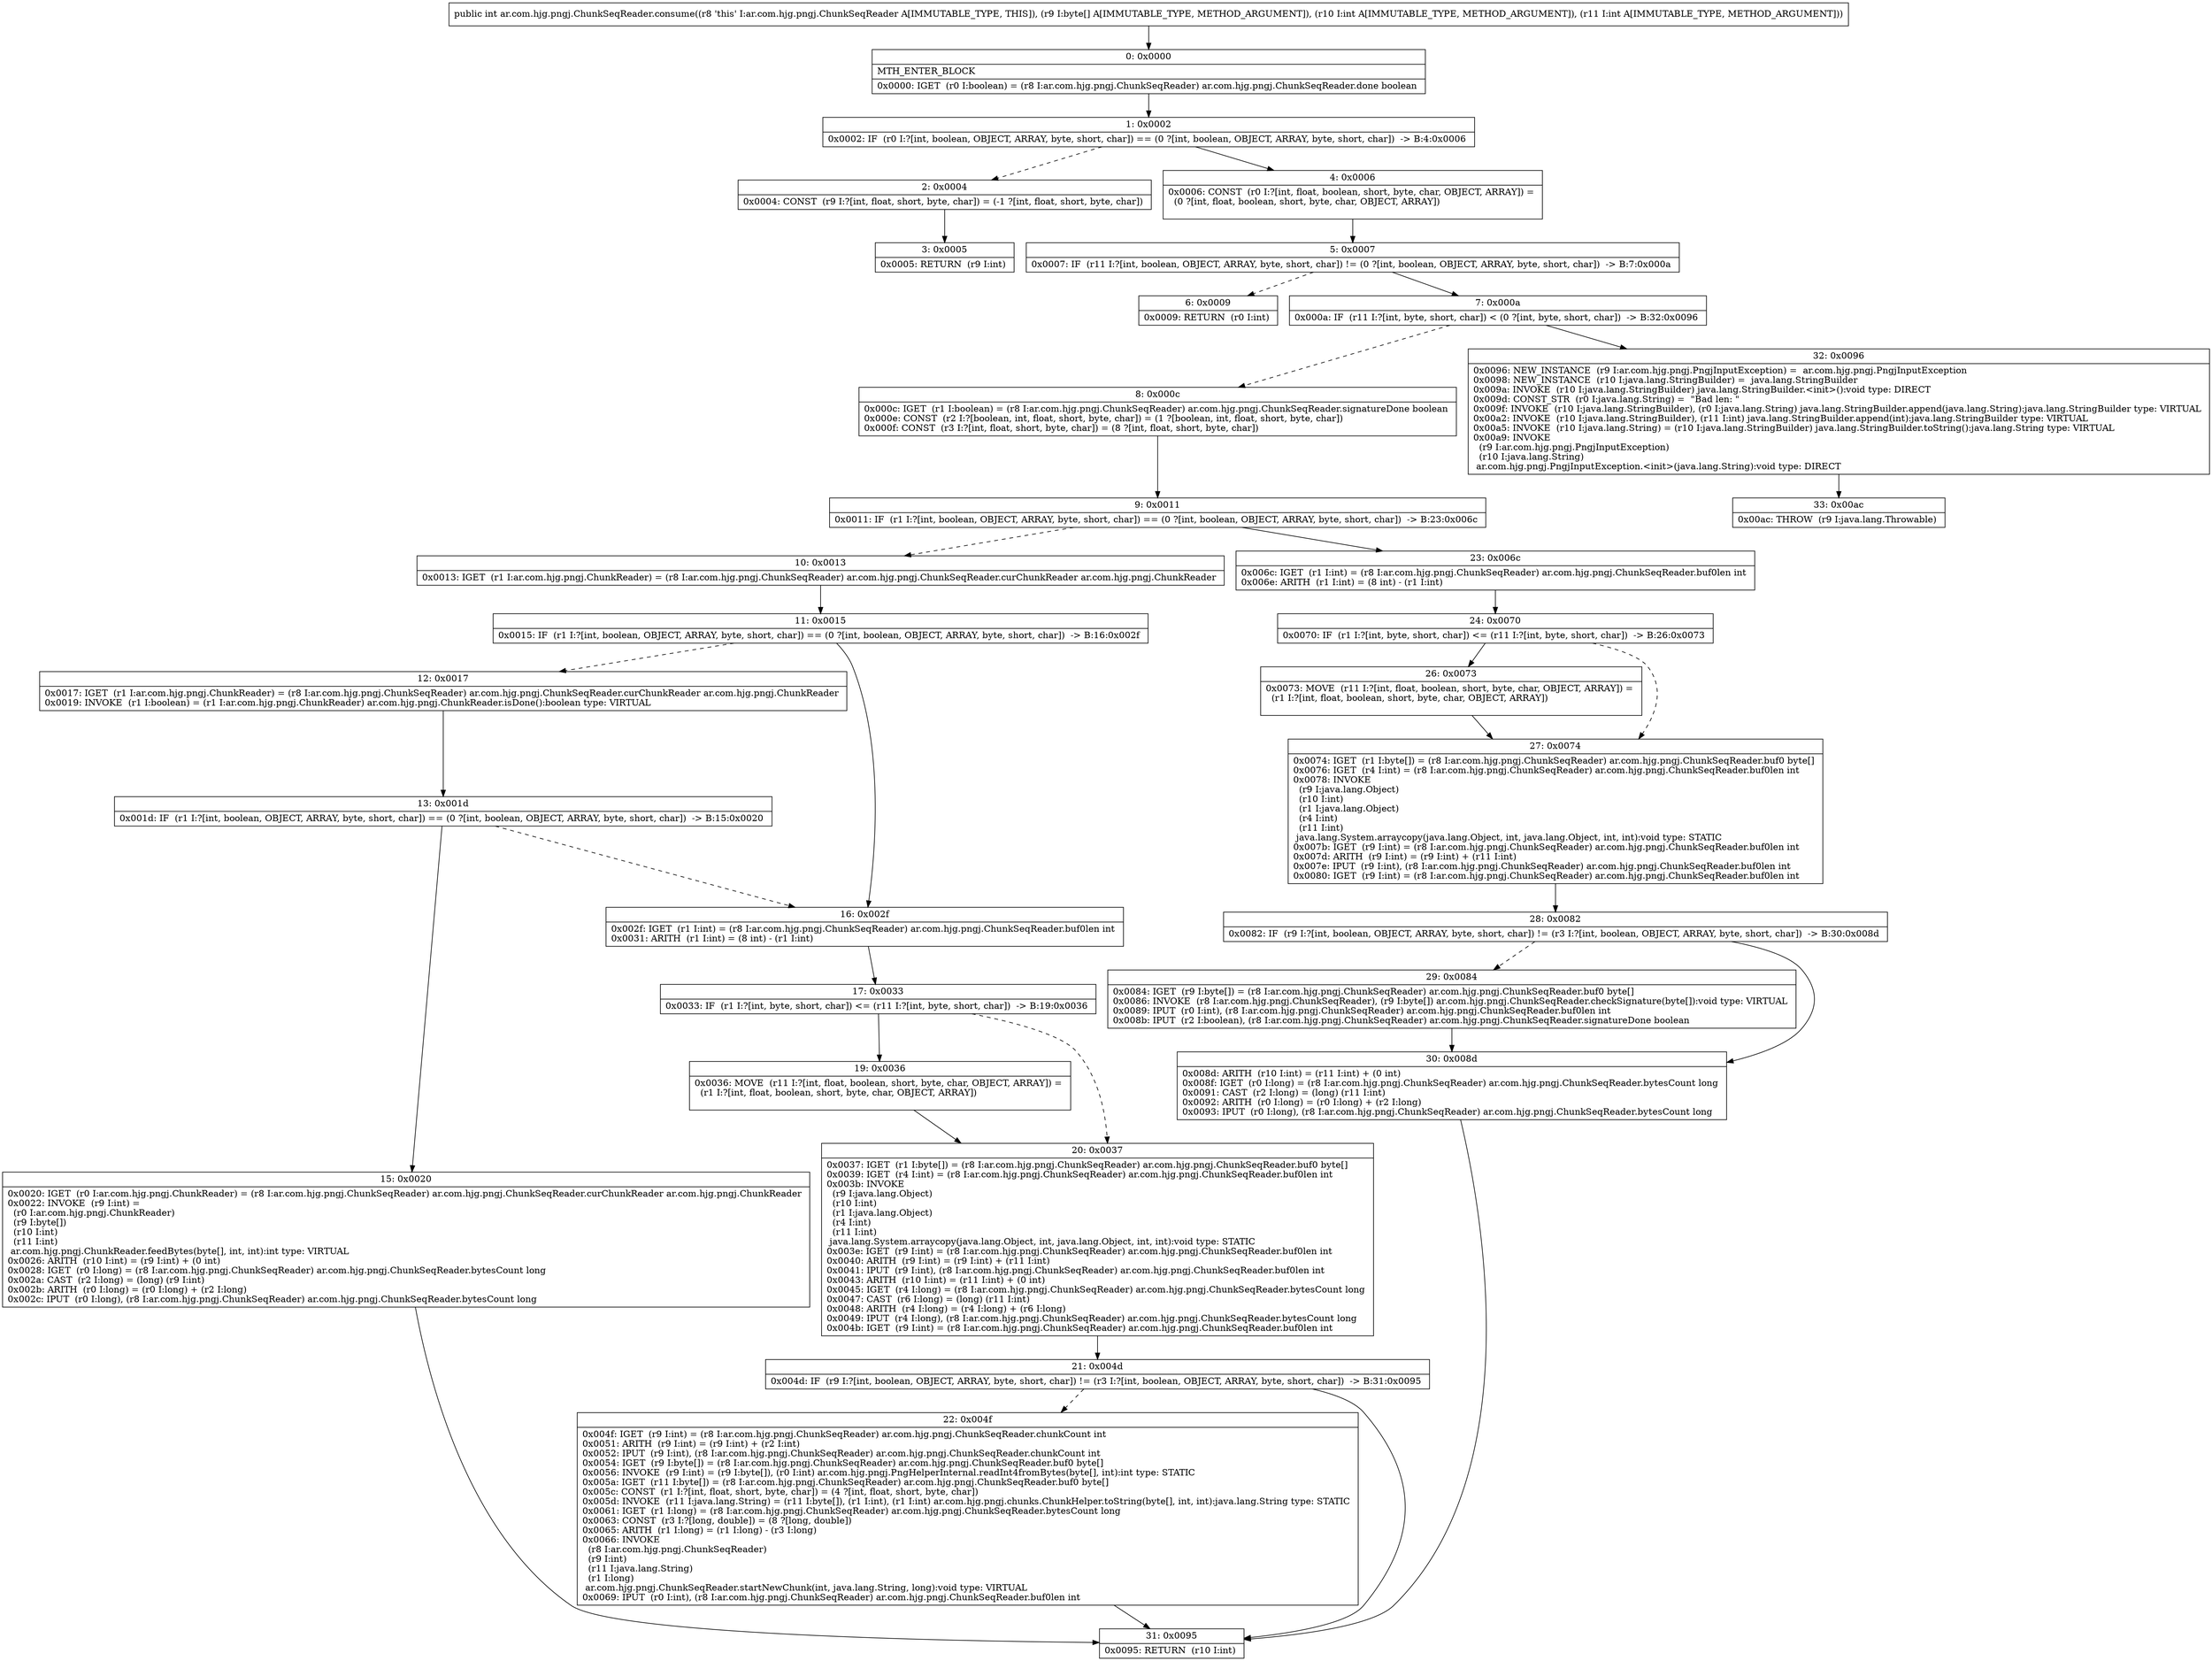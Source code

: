 digraph "CFG forar.com.hjg.pngj.ChunkSeqReader.consume([BII)I" {
Node_0 [shape=record,label="{0\:\ 0x0000|MTH_ENTER_BLOCK\l|0x0000: IGET  (r0 I:boolean) = (r8 I:ar.com.hjg.pngj.ChunkSeqReader) ar.com.hjg.pngj.ChunkSeqReader.done boolean \l}"];
Node_1 [shape=record,label="{1\:\ 0x0002|0x0002: IF  (r0 I:?[int, boolean, OBJECT, ARRAY, byte, short, char]) == (0 ?[int, boolean, OBJECT, ARRAY, byte, short, char])  \-\> B:4:0x0006 \l}"];
Node_2 [shape=record,label="{2\:\ 0x0004|0x0004: CONST  (r9 I:?[int, float, short, byte, char]) = (\-1 ?[int, float, short, byte, char]) \l}"];
Node_3 [shape=record,label="{3\:\ 0x0005|0x0005: RETURN  (r9 I:int) \l}"];
Node_4 [shape=record,label="{4\:\ 0x0006|0x0006: CONST  (r0 I:?[int, float, boolean, short, byte, char, OBJECT, ARRAY]) = \l  (0 ?[int, float, boolean, short, byte, char, OBJECT, ARRAY])\l \l}"];
Node_5 [shape=record,label="{5\:\ 0x0007|0x0007: IF  (r11 I:?[int, boolean, OBJECT, ARRAY, byte, short, char]) != (0 ?[int, boolean, OBJECT, ARRAY, byte, short, char])  \-\> B:7:0x000a \l}"];
Node_6 [shape=record,label="{6\:\ 0x0009|0x0009: RETURN  (r0 I:int) \l}"];
Node_7 [shape=record,label="{7\:\ 0x000a|0x000a: IF  (r11 I:?[int, byte, short, char]) \< (0 ?[int, byte, short, char])  \-\> B:32:0x0096 \l}"];
Node_8 [shape=record,label="{8\:\ 0x000c|0x000c: IGET  (r1 I:boolean) = (r8 I:ar.com.hjg.pngj.ChunkSeqReader) ar.com.hjg.pngj.ChunkSeqReader.signatureDone boolean \l0x000e: CONST  (r2 I:?[boolean, int, float, short, byte, char]) = (1 ?[boolean, int, float, short, byte, char]) \l0x000f: CONST  (r3 I:?[int, float, short, byte, char]) = (8 ?[int, float, short, byte, char]) \l}"];
Node_9 [shape=record,label="{9\:\ 0x0011|0x0011: IF  (r1 I:?[int, boolean, OBJECT, ARRAY, byte, short, char]) == (0 ?[int, boolean, OBJECT, ARRAY, byte, short, char])  \-\> B:23:0x006c \l}"];
Node_10 [shape=record,label="{10\:\ 0x0013|0x0013: IGET  (r1 I:ar.com.hjg.pngj.ChunkReader) = (r8 I:ar.com.hjg.pngj.ChunkSeqReader) ar.com.hjg.pngj.ChunkSeqReader.curChunkReader ar.com.hjg.pngj.ChunkReader \l}"];
Node_11 [shape=record,label="{11\:\ 0x0015|0x0015: IF  (r1 I:?[int, boolean, OBJECT, ARRAY, byte, short, char]) == (0 ?[int, boolean, OBJECT, ARRAY, byte, short, char])  \-\> B:16:0x002f \l}"];
Node_12 [shape=record,label="{12\:\ 0x0017|0x0017: IGET  (r1 I:ar.com.hjg.pngj.ChunkReader) = (r8 I:ar.com.hjg.pngj.ChunkSeqReader) ar.com.hjg.pngj.ChunkSeqReader.curChunkReader ar.com.hjg.pngj.ChunkReader \l0x0019: INVOKE  (r1 I:boolean) = (r1 I:ar.com.hjg.pngj.ChunkReader) ar.com.hjg.pngj.ChunkReader.isDone():boolean type: VIRTUAL \l}"];
Node_13 [shape=record,label="{13\:\ 0x001d|0x001d: IF  (r1 I:?[int, boolean, OBJECT, ARRAY, byte, short, char]) == (0 ?[int, boolean, OBJECT, ARRAY, byte, short, char])  \-\> B:15:0x0020 \l}"];
Node_15 [shape=record,label="{15\:\ 0x0020|0x0020: IGET  (r0 I:ar.com.hjg.pngj.ChunkReader) = (r8 I:ar.com.hjg.pngj.ChunkSeqReader) ar.com.hjg.pngj.ChunkSeqReader.curChunkReader ar.com.hjg.pngj.ChunkReader \l0x0022: INVOKE  (r9 I:int) = \l  (r0 I:ar.com.hjg.pngj.ChunkReader)\l  (r9 I:byte[])\l  (r10 I:int)\l  (r11 I:int)\l ar.com.hjg.pngj.ChunkReader.feedBytes(byte[], int, int):int type: VIRTUAL \l0x0026: ARITH  (r10 I:int) = (r9 I:int) + (0 int) \l0x0028: IGET  (r0 I:long) = (r8 I:ar.com.hjg.pngj.ChunkSeqReader) ar.com.hjg.pngj.ChunkSeqReader.bytesCount long \l0x002a: CAST  (r2 I:long) = (long) (r9 I:int) \l0x002b: ARITH  (r0 I:long) = (r0 I:long) + (r2 I:long) \l0x002c: IPUT  (r0 I:long), (r8 I:ar.com.hjg.pngj.ChunkSeqReader) ar.com.hjg.pngj.ChunkSeqReader.bytesCount long \l}"];
Node_16 [shape=record,label="{16\:\ 0x002f|0x002f: IGET  (r1 I:int) = (r8 I:ar.com.hjg.pngj.ChunkSeqReader) ar.com.hjg.pngj.ChunkSeqReader.buf0len int \l0x0031: ARITH  (r1 I:int) = (8 int) \- (r1 I:int) \l}"];
Node_17 [shape=record,label="{17\:\ 0x0033|0x0033: IF  (r1 I:?[int, byte, short, char]) \<= (r11 I:?[int, byte, short, char])  \-\> B:19:0x0036 \l}"];
Node_19 [shape=record,label="{19\:\ 0x0036|0x0036: MOVE  (r11 I:?[int, float, boolean, short, byte, char, OBJECT, ARRAY]) = \l  (r1 I:?[int, float, boolean, short, byte, char, OBJECT, ARRAY])\l \l}"];
Node_20 [shape=record,label="{20\:\ 0x0037|0x0037: IGET  (r1 I:byte[]) = (r8 I:ar.com.hjg.pngj.ChunkSeqReader) ar.com.hjg.pngj.ChunkSeqReader.buf0 byte[] \l0x0039: IGET  (r4 I:int) = (r8 I:ar.com.hjg.pngj.ChunkSeqReader) ar.com.hjg.pngj.ChunkSeqReader.buf0len int \l0x003b: INVOKE  \l  (r9 I:java.lang.Object)\l  (r10 I:int)\l  (r1 I:java.lang.Object)\l  (r4 I:int)\l  (r11 I:int)\l java.lang.System.arraycopy(java.lang.Object, int, java.lang.Object, int, int):void type: STATIC \l0x003e: IGET  (r9 I:int) = (r8 I:ar.com.hjg.pngj.ChunkSeqReader) ar.com.hjg.pngj.ChunkSeqReader.buf0len int \l0x0040: ARITH  (r9 I:int) = (r9 I:int) + (r11 I:int) \l0x0041: IPUT  (r9 I:int), (r8 I:ar.com.hjg.pngj.ChunkSeqReader) ar.com.hjg.pngj.ChunkSeqReader.buf0len int \l0x0043: ARITH  (r10 I:int) = (r11 I:int) + (0 int) \l0x0045: IGET  (r4 I:long) = (r8 I:ar.com.hjg.pngj.ChunkSeqReader) ar.com.hjg.pngj.ChunkSeqReader.bytesCount long \l0x0047: CAST  (r6 I:long) = (long) (r11 I:int) \l0x0048: ARITH  (r4 I:long) = (r4 I:long) + (r6 I:long) \l0x0049: IPUT  (r4 I:long), (r8 I:ar.com.hjg.pngj.ChunkSeqReader) ar.com.hjg.pngj.ChunkSeqReader.bytesCount long \l0x004b: IGET  (r9 I:int) = (r8 I:ar.com.hjg.pngj.ChunkSeqReader) ar.com.hjg.pngj.ChunkSeqReader.buf0len int \l}"];
Node_21 [shape=record,label="{21\:\ 0x004d|0x004d: IF  (r9 I:?[int, boolean, OBJECT, ARRAY, byte, short, char]) != (r3 I:?[int, boolean, OBJECT, ARRAY, byte, short, char])  \-\> B:31:0x0095 \l}"];
Node_22 [shape=record,label="{22\:\ 0x004f|0x004f: IGET  (r9 I:int) = (r8 I:ar.com.hjg.pngj.ChunkSeqReader) ar.com.hjg.pngj.ChunkSeqReader.chunkCount int \l0x0051: ARITH  (r9 I:int) = (r9 I:int) + (r2 I:int) \l0x0052: IPUT  (r9 I:int), (r8 I:ar.com.hjg.pngj.ChunkSeqReader) ar.com.hjg.pngj.ChunkSeqReader.chunkCount int \l0x0054: IGET  (r9 I:byte[]) = (r8 I:ar.com.hjg.pngj.ChunkSeqReader) ar.com.hjg.pngj.ChunkSeqReader.buf0 byte[] \l0x0056: INVOKE  (r9 I:int) = (r9 I:byte[]), (r0 I:int) ar.com.hjg.pngj.PngHelperInternal.readInt4fromBytes(byte[], int):int type: STATIC \l0x005a: IGET  (r11 I:byte[]) = (r8 I:ar.com.hjg.pngj.ChunkSeqReader) ar.com.hjg.pngj.ChunkSeqReader.buf0 byte[] \l0x005c: CONST  (r1 I:?[int, float, short, byte, char]) = (4 ?[int, float, short, byte, char]) \l0x005d: INVOKE  (r11 I:java.lang.String) = (r11 I:byte[]), (r1 I:int), (r1 I:int) ar.com.hjg.pngj.chunks.ChunkHelper.toString(byte[], int, int):java.lang.String type: STATIC \l0x0061: IGET  (r1 I:long) = (r8 I:ar.com.hjg.pngj.ChunkSeqReader) ar.com.hjg.pngj.ChunkSeqReader.bytesCount long \l0x0063: CONST  (r3 I:?[long, double]) = (8 ?[long, double]) \l0x0065: ARITH  (r1 I:long) = (r1 I:long) \- (r3 I:long) \l0x0066: INVOKE  \l  (r8 I:ar.com.hjg.pngj.ChunkSeqReader)\l  (r9 I:int)\l  (r11 I:java.lang.String)\l  (r1 I:long)\l ar.com.hjg.pngj.ChunkSeqReader.startNewChunk(int, java.lang.String, long):void type: VIRTUAL \l0x0069: IPUT  (r0 I:int), (r8 I:ar.com.hjg.pngj.ChunkSeqReader) ar.com.hjg.pngj.ChunkSeqReader.buf0len int \l}"];
Node_23 [shape=record,label="{23\:\ 0x006c|0x006c: IGET  (r1 I:int) = (r8 I:ar.com.hjg.pngj.ChunkSeqReader) ar.com.hjg.pngj.ChunkSeqReader.buf0len int \l0x006e: ARITH  (r1 I:int) = (8 int) \- (r1 I:int) \l}"];
Node_24 [shape=record,label="{24\:\ 0x0070|0x0070: IF  (r1 I:?[int, byte, short, char]) \<= (r11 I:?[int, byte, short, char])  \-\> B:26:0x0073 \l}"];
Node_26 [shape=record,label="{26\:\ 0x0073|0x0073: MOVE  (r11 I:?[int, float, boolean, short, byte, char, OBJECT, ARRAY]) = \l  (r1 I:?[int, float, boolean, short, byte, char, OBJECT, ARRAY])\l \l}"];
Node_27 [shape=record,label="{27\:\ 0x0074|0x0074: IGET  (r1 I:byte[]) = (r8 I:ar.com.hjg.pngj.ChunkSeqReader) ar.com.hjg.pngj.ChunkSeqReader.buf0 byte[] \l0x0076: IGET  (r4 I:int) = (r8 I:ar.com.hjg.pngj.ChunkSeqReader) ar.com.hjg.pngj.ChunkSeqReader.buf0len int \l0x0078: INVOKE  \l  (r9 I:java.lang.Object)\l  (r10 I:int)\l  (r1 I:java.lang.Object)\l  (r4 I:int)\l  (r11 I:int)\l java.lang.System.arraycopy(java.lang.Object, int, java.lang.Object, int, int):void type: STATIC \l0x007b: IGET  (r9 I:int) = (r8 I:ar.com.hjg.pngj.ChunkSeqReader) ar.com.hjg.pngj.ChunkSeqReader.buf0len int \l0x007d: ARITH  (r9 I:int) = (r9 I:int) + (r11 I:int) \l0x007e: IPUT  (r9 I:int), (r8 I:ar.com.hjg.pngj.ChunkSeqReader) ar.com.hjg.pngj.ChunkSeqReader.buf0len int \l0x0080: IGET  (r9 I:int) = (r8 I:ar.com.hjg.pngj.ChunkSeqReader) ar.com.hjg.pngj.ChunkSeqReader.buf0len int \l}"];
Node_28 [shape=record,label="{28\:\ 0x0082|0x0082: IF  (r9 I:?[int, boolean, OBJECT, ARRAY, byte, short, char]) != (r3 I:?[int, boolean, OBJECT, ARRAY, byte, short, char])  \-\> B:30:0x008d \l}"];
Node_29 [shape=record,label="{29\:\ 0x0084|0x0084: IGET  (r9 I:byte[]) = (r8 I:ar.com.hjg.pngj.ChunkSeqReader) ar.com.hjg.pngj.ChunkSeqReader.buf0 byte[] \l0x0086: INVOKE  (r8 I:ar.com.hjg.pngj.ChunkSeqReader), (r9 I:byte[]) ar.com.hjg.pngj.ChunkSeqReader.checkSignature(byte[]):void type: VIRTUAL \l0x0089: IPUT  (r0 I:int), (r8 I:ar.com.hjg.pngj.ChunkSeqReader) ar.com.hjg.pngj.ChunkSeqReader.buf0len int \l0x008b: IPUT  (r2 I:boolean), (r8 I:ar.com.hjg.pngj.ChunkSeqReader) ar.com.hjg.pngj.ChunkSeqReader.signatureDone boolean \l}"];
Node_30 [shape=record,label="{30\:\ 0x008d|0x008d: ARITH  (r10 I:int) = (r11 I:int) + (0 int) \l0x008f: IGET  (r0 I:long) = (r8 I:ar.com.hjg.pngj.ChunkSeqReader) ar.com.hjg.pngj.ChunkSeqReader.bytesCount long \l0x0091: CAST  (r2 I:long) = (long) (r11 I:int) \l0x0092: ARITH  (r0 I:long) = (r0 I:long) + (r2 I:long) \l0x0093: IPUT  (r0 I:long), (r8 I:ar.com.hjg.pngj.ChunkSeqReader) ar.com.hjg.pngj.ChunkSeqReader.bytesCount long \l}"];
Node_31 [shape=record,label="{31\:\ 0x0095|0x0095: RETURN  (r10 I:int) \l}"];
Node_32 [shape=record,label="{32\:\ 0x0096|0x0096: NEW_INSTANCE  (r9 I:ar.com.hjg.pngj.PngjInputException) =  ar.com.hjg.pngj.PngjInputException \l0x0098: NEW_INSTANCE  (r10 I:java.lang.StringBuilder) =  java.lang.StringBuilder \l0x009a: INVOKE  (r10 I:java.lang.StringBuilder) java.lang.StringBuilder.\<init\>():void type: DIRECT \l0x009d: CONST_STR  (r0 I:java.lang.String) =  \"Bad len: \" \l0x009f: INVOKE  (r10 I:java.lang.StringBuilder), (r0 I:java.lang.String) java.lang.StringBuilder.append(java.lang.String):java.lang.StringBuilder type: VIRTUAL \l0x00a2: INVOKE  (r10 I:java.lang.StringBuilder), (r11 I:int) java.lang.StringBuilder.append(int):java.lang.StringBuilder type: VIRTUAL \l0x00a5: INVOKE  (r10 I:java.lang.String) = (r10 I:java.lang.StringBuilder) java.lang.StringBuilder.toString():java.lang.String type: VIRTUAL \l0x00a9: INVOKE  \l  (r9 I:ar.com.hjg.pngj.PngjInputException)\l  (r10 I:java.lang.String)\l ar.com.hjg.pngj.PngjInputException.\<init\>(java.lang.String):void type: DIRECT \l}"];
Node_33 [shape=record,label="{33\:\ 0x00ac|0x00ac: THROW  (r9 I:java.lang.Throwable) \l}"];
MethodNode[shape=record,label="{public int ar.com.hjg.pngj.ChunkSeqReader.consume((r8 'this' I:ar.com.hjg.pngj.ChunkSeqReader A[IMMUTABLE_TYPE, THIS]), (r9 I:byte[] A[IMMUTABLE_TYPE, METHOD_ARGUMENT]), (r10 I:int A[IMMUTABLE_TYPE, METHOD_ARGUMENT]), (r11 I:int A[IMMUTABLE_TYPE, METHOD_ARGUMENT])) }"];
MethodNode -> Node_0;
Node_0 -> Node_1;
Node_1 -> Node_2[style=dashed];
Node_1 -> Node_4;
Node_2 -> Node_3;
Node_4 -> Node_5;
Node_5 -> Node_6[style=dashed];
Node_5 -> Node_7;
Node_7 -> Node_8[style=dashed];
Node_7 -> Node_32;
Node_8 -> Node_9;
Node_9 -> Node_10[style=dashed];
Node_9 -> Node_23;
Node_10 -> Node_11;
Node_11 -> Node_12[style=dashed];
Node_11 -> Node_16;
Node_12 -> Node_13;
Node_13 -> Node_15;
Node_13 -> Node_16[style=dashed];
Node_15 -> Node_31;
Node_16 -> Node_17;
Node_17 -> Node_19;
Node_17 -> Node_20[style=dashed];
Node_19 -> Node_20;
Node_20 -> Node_21;
Node_21 -> Node_22[style=dashed];
Node_21 -> Node_31;
Node_22 -> Node_31;
Node_23 -> Node_24;
Node_24 -> Node_26;
Node_24 -> Node_27[style=dashed];
Node_26 -> Node_27;
Node_27 -> Node_28;
Node_28 -> Node_29[style=dashed];
Node_28 -> Node_30;
Node_29 -> Node_30;
Node_30 -> Node_31;
Node_32 -> Node_33;
}

